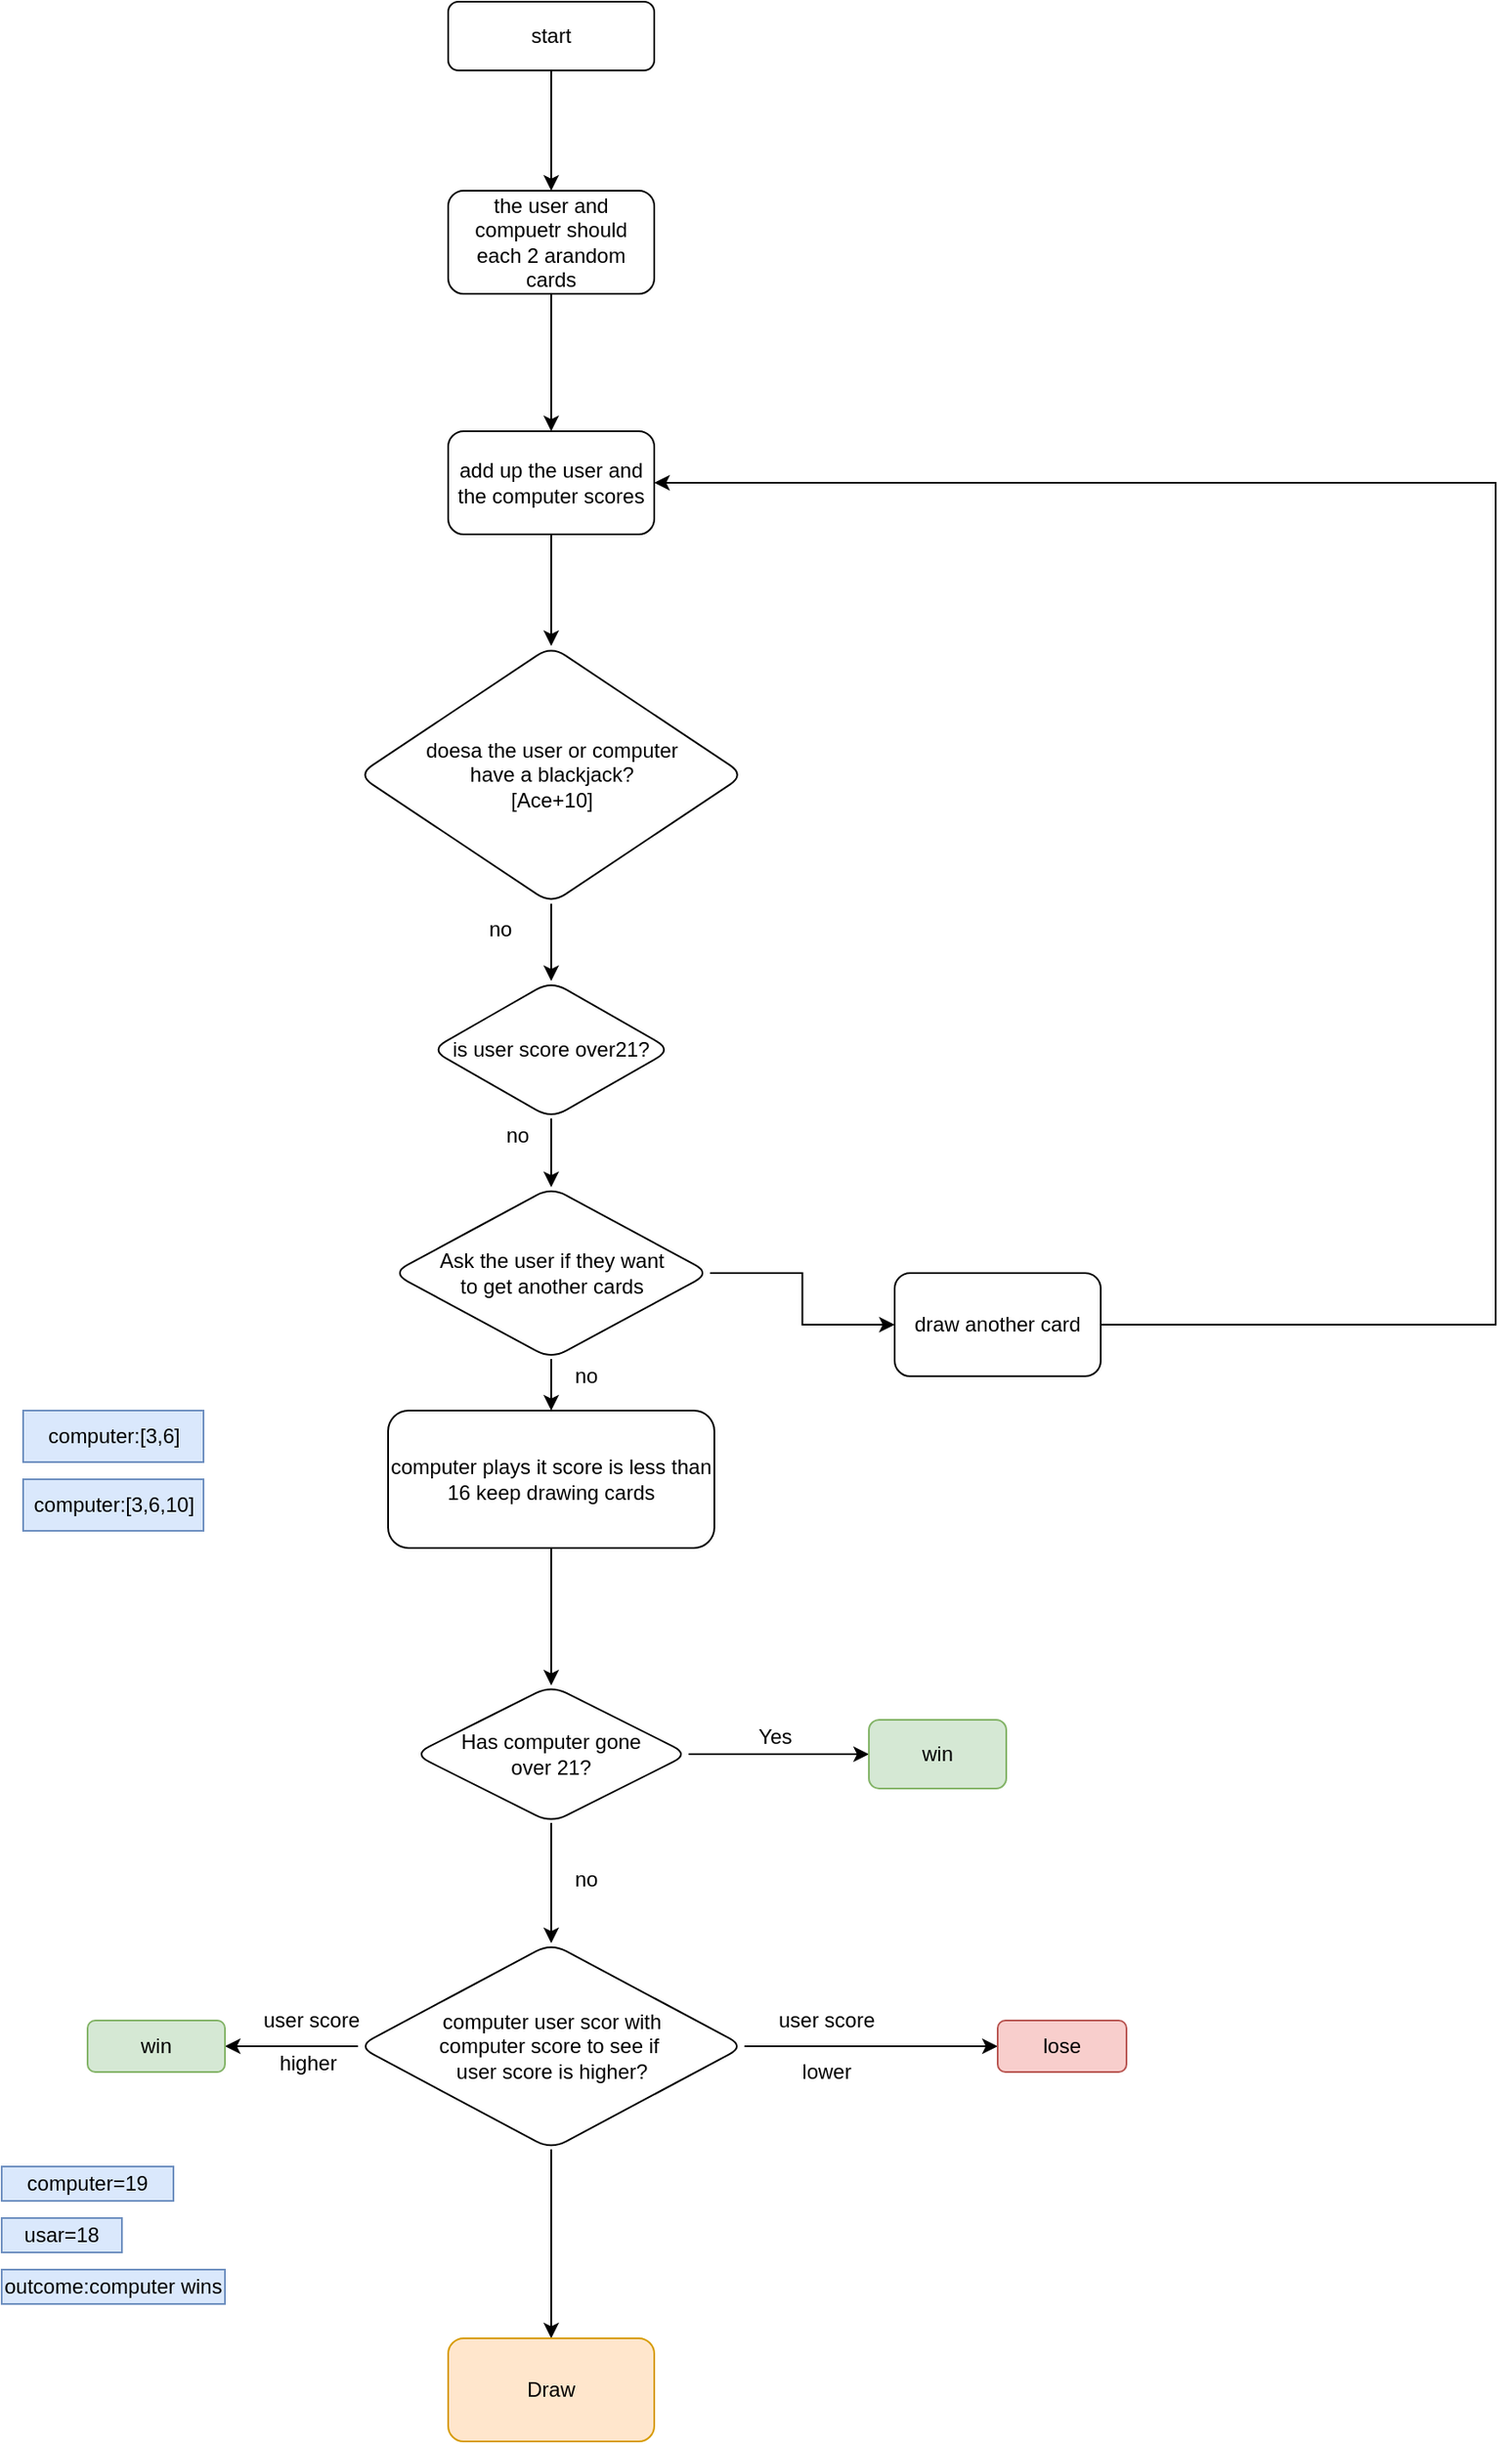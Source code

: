 <mxfile version="20.0.3" type="github" pages="3">
  <diagram id="C5RBs43oDa-KdzZeNtuy" name="Page-1">
    <mxGraphModel dx="1102" dy="582" grid="1" gridSize="10" guides="1" tooltips="1" connect="1" arrows="1" fold="1" page="1" pageScale="1" pageWidth="1654" pageHeight="2336" math="0" shadow="0">
      <root>
        <mxCell id="WIyWlLk6GJQsqaUBKTNV-0" />
        <mxCell id="WIyWlLk6GJQsqaUBKTNV-1" parent="WIyWlLk6GJQsqaUBKTNV-0" />
        <mxCell id="syzb9qfKeCFzJJA0aNim-1" value="" style="edgeStyle=orthogonalEdgeStyle;rounded=0;orthogonalLoop=1;jettySize=auto;html=1;" edge="1" parent="WIyWlLk6GJQsqaUBKTNV-1" source="WIyWlLk6GJQsqaUBKTNV-3" target="syzb9qfKeCFzJJA0aNim-0">
          <mxGeometry relative="1" as="geometry" />
        </mxCell>
        <mxCell id="WIyWlLk6GJQsqaUBKTNV-3" value="start" style="rounded=1;whiteSpace=wrap;html=1;fontSize=12;glass=0;strokeWidth=1;shadow=0;" parent="WIyWlLk6GJQsqaUBKTNV-1" vertex="1">
          <mxGeometry x="320" y="60" width="120" height="40" as="geometry" />
        </mxCell>
        <mxCell id="syzb9qfKeCFzJJA0aNim-3" value="" style="edgeStyle=orthogonalEdgeStyle;rounded=0;orthogonalLoop=1;jettySize=auto;html=1;" edge="1" parent="WIyWlLk6GJQsqaUBKTNV-1" source="syzb9qfKeCFzJJA0aNim-0" target="syzb9qfKeCFzJJA0aNim-2">
          <mxGeometry relative="1" as="geometry" />
        </mxCell>
        <mxCell id="syzb9qfKeCFzJJA0aNim-0" value="the user and compuetr should each 2 arandom cards" style="whiteSpace=wrap;html=1;rounded=1;glass=0;strokeWidth=1;shadow=0;" vertex="1" parent="WIyWlLk6GJQsqaUBKTNV-1">
          <mxGeometry x="320" y="170" width="120" height="60" as="geometry" />
        </mxCell>
        <mxCell id="syzb9qfKeCFzJJA0aNim-5" value="" style="edgeStyle=orthogonalEdgeStyle;rounded=0;orthogonalLoop=1;jettySize=auto;html=1;" edge="1" parent="WIyWlLk6GJQsqaUBKTNV-1" source="syzb9qfKeCFzJJA0aNim-2" target="syzb9qfKeCFzJJA0aNim-4">
          <mxGeometry relative="1" as="geometry" />
        </mxCell>
        <mxCell id="syzb9qfKeCFzJJA0aNim-2" value="add up the user and the computer scores" style="whiteSpace=wrap;html=1;rounded=1;glass=0;strokeWidth=1;shadow=0;" vertex="1" parent="WIyWlLk6GJQsqaUBKTNV-1">
          <mxGeometry x="320" y="310" width="120" height="60" as="geometry" />
        </mxCell>
        <mxCell id="syzb9qfKeCFzJJA0aNim-7" value="" style="edgeStyle=orthogonalEdgeStyle;rounded=0;orthogonalLoop=1;jettySize=auto;html=1;" edge="1" parent="WIyWlLk6GJQsqaUBKTNV-1" source="syzb9qfKeCFzJJA0aNim-4" target="syzb9qfKeCFzJJA0aNim-6">
          <mxGeometry relative="1" as="geometry" />
        </mxCell>
        <mxCell id="syzb9qfKeCFzJJA0aNim-4" value="doesa the user or computer &lt;br&gt;have a blackjack?&lt;br&gt;[Ace+10]" style="rhombus;whiteSpace=wrap;html=1;rounded=1;glass=0;strokeWidth=1;shadow=0;" vertex="1" parent="WIyWlLk6GJQsqaUBKTNV-1">
          <mxGeometry x="267.5" y="435" width="225" height="150" as="geometry" />
        </mxCell>
        <mxCell id="syzb9qfKeCFzJJA0aNim-9" value="" style="edgeStyle=orthogonalEdgeStyle;rounded=0;orthogonalLoop=1;jettySize=auto;html=1;" edge="1" parent="WIyWlLk6GJQsqaUBKTNV-1" source="syzb9qfKeCFzJJA0aNim-6" target="syzb9qfKeCFzJJA0aNim-8">
          <mxGeometry relative="1" as="geometry" />
        </mxCell>
        <mxCell id="syzb9qfKeCFzJJA0aNim-6" value="is user score over21?" style="rhombus;whiteSpace=wrap;html=1;rounded=1;glass=0;strokeWidth=1;shadow=0;" vertex="1" parent="WIyWlLk6GJQsqaUBKTNV-1">
          <mxGeometry x="310" y="630" width="140" height="80" as="geometry" />
        </mxCell>
        <mxCell id="syzb9qfKeCFzJJA0aNim-11" value="" style="edgeStyle=orthogonalEdgeStyle;rounded=0;orthogonalLoop=1;jettySize=auto;html=1;" edge="1" parent="WIyWlLk6GJQsqaUBKTNV-1" source="syzb9qfKeCFzJJA0aNim-8" target="syzb9qfKeCFzJJA0aNim-10">
          <mxGeometry relative="1" as="geometry" />
        </mxCell>
        <mxCell id="rOkDCX8KumtgjwkAjK8l-29" value="" style="edgeStyle=orthogonalEdgeStyle;rounded=0;orthogonalLoop=1;jettySize=auto;html=1;" edge="1" parent="WIyWlLk6GJQsqaUBKTNV-1" source="syzb9qfKeCFzJJA0aNim-8" target="rOkDCX8KumtgjwkAjK8l-28">
          <mxGeometry relative="1" as="geometry" />
        </mxCell>
        <mxCell id="syzb9qfKeCFzJJA0aNim-8" value="Ask the user if they want&lt;br&gt;to get another cards" style="rhombus;whiteSpace=wrap;html=1;rounded=1;glass=0;strokeWidth=1;shadow=0;" vertex="1" parent="WIyWlLk6GJQsqaUBKTNV-1">
          <mxGeometry x="287.5" y="750" width="185" height="100" as="geometry" />
        </mxCell>
        <mxCell id="syzb9qfKeCFzJJA0aNim-13" value="" style="edgeStyle=orthogonalEdgeStyle;rounded=0;orthogonalLoop=1;jettySize=auto;html=1;" edge="1" parent="WIyWlLk6GJQsqaUBKTNV-1" source="syzb9qfKeCFzJJA0aNim-10" target="syzb9qfKeCFzJJA0aNim-12">
          <mxGeometry relative="1" as="geometry" />
        </mxCell>
        <mxCell id="syzb9qfKeCFzJJA0aNim-10" value="computer plays it score is less than 16 keep drawing cards" style="whiteSpace=wrap;html=1;rounded=1;glass=0;strokeWidth=1;shadow=0;" vertex="1" parent="WIyWlLk6GJQsqaUBKTNV-1">
          <mxGeometry x="285" y="880" width="190" height="80" as="geometry" />
        </mxCell>
        <mxCell id="rOkDCX8KumtgjwkAjK8l-1" value="" style="edgeStyle=orthogonalEdgeStyle;rounded=0;orthogonalLoop=1;jettySize=auto;html=1;" edge="1" parent="WIyWlLk6GJQsqaUBKTNV-1" source="syzb9qfKeCFzJJA0aNim-12" target="rOkDCX8KumtgjwkAjK8l-0">
          <mxGeometry relative="1" as="geometry" />
        </mxCell>
        <mxCell id="rOkDCX8KumtgjwkAjK8l-20" value="" style="edgeStyle=orthogonalEdgeStyle;rounded=0;orthogonalLoop=1;jettySize=auto;html=1;" edge="1" parent="WIyWlLk6GJQsqaUBKTNV-1" source="syzb9qfKeCFzJJA0aNim-12" target="rOkDCX8KumtgjwkAjK8l-19">
          <mxGeometry relative="1" as="geometry" />
        </mxCell>
        <mxCell id="syzb9qfKeCFzJJA0aNim-12" value="Has computer gone&lt;br&gt;over 21?" style="rhombus;whiteSpace=wrap;html=1;rounded=1;glass=0;strokeWidth=1;shadow=0;" vertex="1" parent="WIyWlLk6GJQsqaUBKTNV-1">
          <mxGeometry x="300" y="1040" width="160" height="80" as="geometry" />
        </mxCell>
        <mxCell id="rOkDCX8KumtgjwkAjK8l-3" value="" style="edgeStyle=orthogonalEdgeStyle;rounded=0;orthogonalLoop=1;jettySize=auto;html=1;" edge="1" parent="WIyWlLk6GJQsqaUBKTNV-1" source="rOkDCX8KumtgjwkAjK8l-0" target="rOkDCX8KumtgjwkAjK8l-2">
          <mxGeometry relative="1" as="geometry" />
        </mxCell>
        <mxCell id="rOkDCX8KumtgjwkAjK8l-5" value="" style="edgeStyle=orthogonalEdgeStyle;rounded=0;orthogonalLoop=1;jettySize=auto;html=1;" edge="1" parent="WIyWlLk6GJQsqaUBKTNV-1" source="rOkDCX8KumtgjwkAjK8l-0" target="rOkDCX8KumtgjwkAjK8l-4">
          <mxGeometry relative="1" as="geometry" />
        </mxCell>
        <mxCell id="rOkDCX8KumtgjwkAjK8l-7" value="" style="edgeStyle=orthogonalEdgeStyle;rounded=0;orthogonalLoop=1;jettySize=auto;html=1;" edge="1" parent="WIyWlLk6GJQsqaUBKTNV-1" source="rOkDCX8KumtgjwkAjK8l-0" target="rOkDCX8KumtgjwkAjK8l-6">
          <mxGeometry relative="1" as="geometry" />
        </mxCell>
        <mxCell id="rOkDCX8KumtgjwkAjK8l-0" value="computer user scor with&lt;br&gt;computer score to see if&amp;nbsp;&lt;br&gt;user score is higher?" style="rhombus;whiteSpace=wrap;html=1;rounded=1;glass=0;strokeWidth=1;shadow=0;" vertex="1" parent="WIyWlLk6GJQsqaUBKTNV-1">
          <mxGeometry x="267.5" y="1190" width="225" height="120" as="geometry" />
        </mxCell>
        <mxCell id="rOkDCX8KumtgjwkAjK8l-2" value="Draw" style="whiteSpace=wrap;html=1;rounded=1;glass=0;strokeWidth=1;shadow=0;fillColor=#ffe6cc;strokeColor=#d79b00;" vertex="1" parent="WIyWlLk6GJQsqaUBKTNV-1">
          <mxGeometry x="320" y="1420" width="120" height="60" as="geometry" />
        </mxCell>
        <mxCell id="rOkDCX8KumtgjwkAjK8l-4" value="lose" style="whiteSpace=wrap;html=1;rounded=1;glass=0;strokeWidth=1;shadow=0;fillColor=#f8cecc;strokeColor=#b85450;" vertex="1" parent="WIyWlLk6GJQsqaUBKTNV-1">
          <mxGeometry x="640" y="1235" width="75" height="30" as="geometry" />
        </mxCell>
        <mxCell id="rOkDCX8KumtgjwkAjK8l-6" value="win" style="whiteSpace=wrap;html=1;rounded=1;glass=0;strokeWidth=1;shadow=0;fillColor=#d5e8d4;strokeColor=#82b366;" vertex="1" parent="WIyWlLk6GJQsqaUBKTNV-1">
          <mxGeometry x="110" y="1235" width="80" height="30" as="geometry" />
        </mxCell>
        <mxCell id="rOkDCX8KumtgjwkAjK8l-8" value="computer=19" style="rounded=0;whiteSpace=wrap;html=1;fillColor=#dae8fc;strokeColor=#6c8ebf;" vertex="1" parent="WIyWlLk6GJQsqaUBKTNV-1">
          <mxGeometry x="60" y="1320" width="100" height="20" as="geometry" />
        </mxCell>
        <mxCell id="rOkDCX8KumtgjwkAjK8l-9" value="usar=18" style="rounded=0;whiteSpace=wrap;html=1;fillColor=#dae8fc;strokeColor=#6c8ebf;" vertex="1" parent="WIyWlLk6GJQsqaUBKTNV-1">
          <mxGeometry x="60" y="1350" width="70" height="20" as="geometry" />
        </mxCell>
        <mxCell id="rOkDCX8KumtgjwkAjK8l-10" value="outcome:computer wins" style="rounded=0;whiteSpace=wrap;html=1;fillColor=#dae8fc;strokeColor=#6c8ebf;" vertex="1" parent="WIyWlLk6GJQsqaUBKTNV-1">
          <mxGeometry x="60" y="1380" width="130" height="20" as="geometry" />
        </mxCell>
        <mxCell id="rOkDCX8KumtgjwkAjK8l-13" value="user score" style="text;html=1;align=center;verticalAlign=middle;resizable=0;points=[];autosize=1;strokeColor=none;fillColor=none;" vertex="1" parent="WIyWlLk6GJQsqaUBKTNV-1">
          <mxGeometry x="200" y="1220" width="80" height="30" as="geometry" />
        </mxCell>
        <mxCell id="rOkDCX8KumtgjwkAjK8l-16" value="higher" style="text;html=1;align=center;verticalAlign=middle;resizable=0;points=[];autosize=1;strokeColor=none;fillColor=none;" vertex="1" parent="WIyWlLk6GJQsqaUBKTNV-1">
          <mxGeometry x="207.5" y="1245" width="60" height="30" as="geometry" />
        </mxCell>
        <mxCell id="rOkDCX8KumtgjwkAjK8l-17" value="user score" style="text;html=1;align=center;verticalAlign=middle;resizable=0;points=[];autosize=1;strokeColor=none;fillColor=none;" vertex="1" parent="WIyWlLk6GJQsqaUBKTNV-1">
          <mxGeometry x="500" y="1220" width="80" height="30" as="geometry" />
        </mxCell>
        <mxCell id="rOkDCX8KumtgjwkAjK8l-18" value="lower" style="text;html=1;align=center;verticalAlign=middle;resizable=0;points=[];autosize=1;strokeColor=none;fillColor=none;" vertex="1" parent="WIyWlLk6GJQsqaUBKTNV-1">
          <mxGeometry x="515" y="1250" width="50" height="30" as="geometry" />
        </mxCell>
        <mxCell id="rOkDCX8KumtgjwkAjK8l-19" value="win" style="whiteSpace=wrap;html=1;rounded=1;glass=0;strokeWidth=1;shadow=0;fillColor=#d5e8d4;strokeColor=#82b366;" vertex="1" parent="WIyWlLk6GJQsqaUBKTNV-1">
          <mxGeometry x="565" y="1060" width="80" height="40" as="geometry" />
        </mxCell>
        <mxCell id="rOkDCX8KumtgjwkAjK8l-21" value="Yes" style="text;html=1;align=center;verticalAlign=middle;resizable=0;points=[];autosize=1;strokeColor=none;fillColor=none;" vertex="1" parent="WIyWlLk6GJQsqaUBKTNV-1">
          <mxGeometry x="490" y="1055" width="40" height="30" as="geometry" />
        </mxCell>
        <mxCell id="rOkDCX8KumtgjwkAjK8l-22" value="no" style="text;html=1;align=center;verticalAlign=middle;resizable=0;points=[];autosize=1;strokeColor=none;fillColor=none;" vertex="1" parent="WIyWlLk6GJQsqaUBKTNV-1">
          <mxGeometry x="380" y="1138" width="40" height="30" as="geometry" />
        </mxCell>
        <mxCell id="rOkDCX8KumtgjwkAjK8l-23" value="computer:[3,6]" style="rounded=0;whiteSpace=wrap;html=1;fillColor=#dae8fc;strokeColor=#6c8ebf;" vertex="1" parent="WIyWlLk6GJQsqaUBKTNV-1">
          <mxGeometry x="72.5" y="880" width="105" height="30" as="geometry" />
        </mxCell>
        <mxCell id="rOkDCX8KumtgjwkAjK8l-24" value="computer:[3,6,10]" style="rounded=0;whiteSpace=wrap;html=1;fillColor=#dae8fc;strokeColor=#6c8ebf;" vertex="1" parent="WIyWlLk6GJQsqaUBKTNV-1">
          <mxGeometry x="72.5" y="920" width="105" height="30" as="geometry" />
        </mxCell>
        <mxCell id="rOkDCX8KumtgjwkAjK8l-25" value="no" style="text;html=1;align=center;verticalAlign=middle;resizable=0;points=[];autosize=1;strokeColor=none;fillColor=none;" vertex="1" parent="WIyWlLk6GJQsqaUBKTNV-1">
          <mxGeometry x="380" y="845" width="40" height="30" as="geometry" />
        </mxCell>
        <mxCell id="rOkDCX8KumtgjwkAjK8l-26" value="no" style="text;html=1;align=center;verticalAlign=middle;resizable=0;points=[];autosize=1;strokeColor=none;fillColor=none;" vertex="1" parent="WIyWlLk6GJQsqaUBKTNV-1">
          <mxGeometry x="340" y="705" width="40" height="30" as="geometry" />
        </mxCell>
        <mxCell id="rOkDCX8KumtgjwkAjK8l-27" value="no" style="text;html=1;align=center;verticalAlign=middle;resizable=0;points=[];autosize=1;strokeColor=none;fillColor=none;" vertex="1" parent="WIyWlLk6GJQsqaUBKTNV-1">
          <mxGeometry x="330" y="585" width="40" height="30" as="geometry" />
        </mxCell>
        <mxCell id="rOkDCX8KumtgjwkAjK8l-30" style="edgeStyle=orthogonalEdgeStyle;rounded=0;orthogonalLoop=1;jettySize=auto;html=1;entryX=1;entryY=0.5;entryDx=0;entryDy=0;" edge="1" parent="WIyWlLk6GJQsqaUBKTNV-1" source="rOkDCX8KumtgjwkAjK8l-28" target="syzb9qfKeCFzJJA0aNim-2">
          <mxGeometry relative="1" as="geometry">
            <mxPoint x="910" y="340" as="targetPoint" />
            <Array as="points">
              <mxPoint x="930" y="830" />
              <mxPoint x="930" y="340" />
            </Array>
          </mxGeometry>
        </mxCell>
        <mxCell id="rOkDCX8KumtgjwkAjK8l-28" value="draw another card" style="whiteSpace=wrap;html=1;rounded=1;glass=0;strokeWidth=1;shadow=0;" vertex="1" parent="WIyWlLk6GJQsqaUBKTNV-1">
          <mxGeometry x="580" y="800" width="120" height="60" as="geometry" />
        </mxCell>
      </root>
    </mxGraphModel>
  </diagram>
  <diagram id="qUcvivFHeTpz5zxS106K" name="Page-2">
    <mxGraphModel dx="1102" dy="582" grid="1" gridSize="10" guides="1" tooltips="1" connect="1" arrows="1" fold="1" page="1" pageScale="1" pageWidth="850" pageHeight="1100" math="0" shadow="0">
      <root>
        <mxCell id="0" />
        <mxCell id="1" parent="0" />
      </root>
    </mxGraphModel>
  </diagram>
  <diagram id="4HAEQOGhKlfXfL86FKQz" name="Page-3">
    <mxGraphModel dx="1102" dy="582" grid="1" gridSize="10" guides="1" tooltips="1" connect="1" arrows="1" fold="1" page="1" pageScale="1" pageWidth="850" pageHeight="1100" math="0" shadow="0">
      <root>
        <mxCell id="0" />
        <mxCell id="1" parent="0" />
      </root>
    </mxGraphModel>
  </diagram>
</mxfile>
